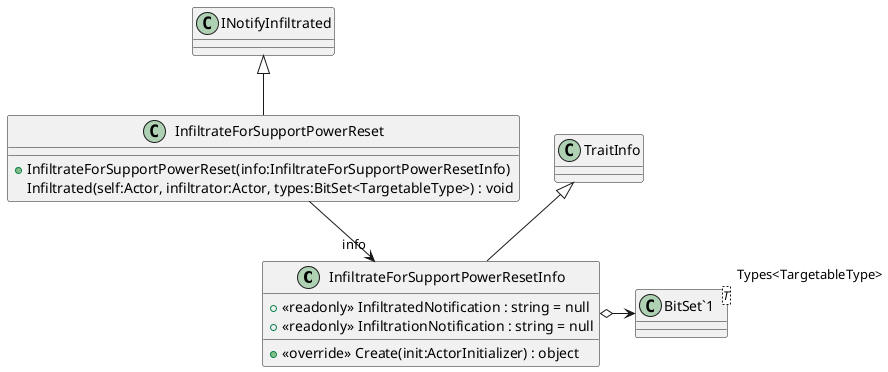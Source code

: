@startuml
class InfiltrateForSupportPowerResetInfo {
    + <<readonly>> InfiltratedNotification : string = null
    + <<readonly>> InfiltrationNotification : string = null
    + <<override>> Create(init:ActorInitializer) : object
}
class InfiltrateForSupportPowerReset {
    + InfiltrateForSupportPowerReset(info:InfiltrateForSupportPowerResetInfo)
    Infiltrated(self:Actor, infiltrator:Actor, types:BitSet<TargetableType>) : void
}
class "BitSet`1"<T> {
}
TraitInfo <|-- InfiltrateForSupportPowerResetInfo
InfiltrateForSupportPowerResetInfo o-> "Types<TargetableType>" "BitSet`1"
INotifyInfiltrated <|-- InfiltrateForSupportPowerReset
InfiltrateForSupportPowerReset --> "info" InfiltrateForSupportPowerResetInfo
@enduml
